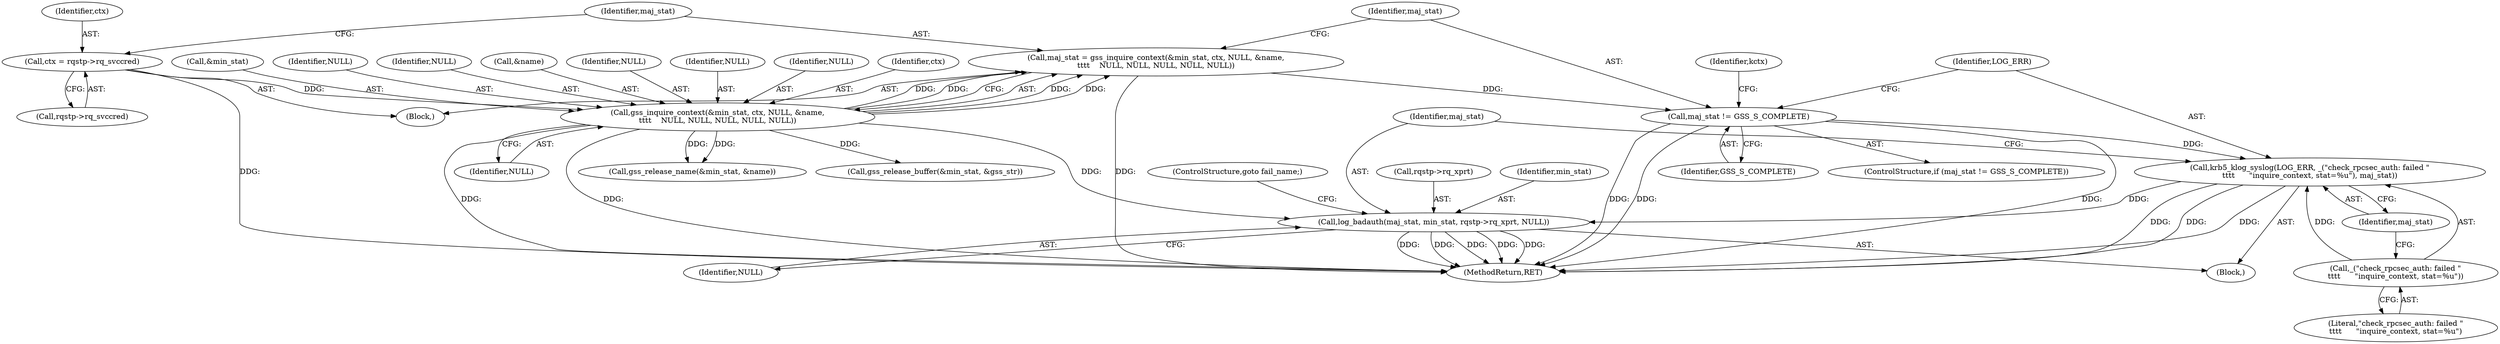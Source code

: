 digraph "0_krb5_6609658db0799053fbef0d7d0aa2f1fd68ef32d8@API" {
"1000161" [label="(Call,krb5_klog_syslog(LOG_ERR, _(\"check_rpcsec_auth: failed \"\n\t\t\t\t      \"inquire_context, stat=%u\"), maj_stat))"];
"1000163" [label="(Call,_(\"check_rpcsec_auth: failed \"\n\t\t\t\t      \"inquire_context, stat=%u\"))"];
"1000157" [label="(Call,maj_stat != GSS_S_COMPLETE)"];
"1000142" [label="(Call,maj_stat = gss_inquire_context(&min_stat, ctx, NULL, &name,\n\t\t\t\t    NULL, NULL, NULL, NULL, NULL))"];
"1000144" [label="(Call,gss_inquire_context(&min_stat, ctx, NULL, &name,\n\t\t\t\t    NULL, NULL, NULL, NULL, NULL))"];
"1000137" [label="(Call,ctx = rqstp->rq_svccred)"];
"1000166" [label="(Call,log_badauth(maj_stat, min_stat, rqstp->rq_xprt, NULL))"];
"1000145" [label="(Call,&min_stat)"];
"1000162" [label="(Identifier,LOG_ERR)"];
"1000155" [label="(Identifier,NULL)"];
"1000151" [label="(Identifier,NULL)"];
"1000160" [label="(Block,)"];
"1000166" [label="(Call,log_badauth(maj_stat, min_stat, rqstp->rq_xprt, NULL))"];
"1000148" [label="(Identifier,NULL)"];
"1000305" [label="(MethodReturn,RET)"];
"1000139" [label="(Call,rqstp->rq_svccred)"];
"1000172" [label="(Identifier,NULL)"];
"1000163" [label="(Call,_(\"check_rpcsec_auth: failed \"\n\t\t\t\t      \"inquire_context, stat=%u\"))"];
"1000143" [label="(Identifier,maj_stat)"];
"1000169" [label="(Call,rqstp->rq_xprt)"];
"1000168" [label="(Identifier,min_stat)"];
"1000149" [label="(Call,&name)"];
"1000153" [label="(Identifier,NULL)"];
"1000154" [label="(Identifier,NULL)"];
"1000152" [label="(Identifier,NULL)"];
"1000173" [label="(ControlStructure,goto fail_name;)"];
"1000137" [label="(Call,ctx = rqstp->rq_svccred)"];
"1000164" [label="(Literal,\"check_rpcsec_auth: failed \"\n\t\t\t\t      \"inquire_context, stat=%u\")"];
"1000156" [label="(ControlStructure,if (maj_stat != GSS_S_COMPLETE))"];
"1000161" [label="(Call,krb5_klog_syslog(LOG_ERR, _(\"check_rpcsec_auth: failed \"\n\t\t\t\t      \"inquire_context, stat=%u\"), maj_stat))"];
"1000175" [label="(Identifier,kctx)"];
"1000138" [label="(Identifier,ctx)"];
"1000167" [label="(Identifier,maj_stat)"];
"1000159" [label="(Identifier,GSS_S_COMPLETE)"];
"1000157" [label="(Call,maj_stat != GSS_S_COMPLETE)"];
"1000103" [label="(Block,)"];
"1000142" [label="(Call,maj_stat = gss_inquire_context(&min_stat, ctx, NULL, &name,\n\t\t\t\t    NULL, NULL, NULL, NULL, NULL))"];
"1000298" [label="(Call,gss_release_name(&min_stat, &name))"];
"1000144" [label="(Call,gss_inquire_context(&min_stat, ctx, NULL, &name,\n\t\t\t\t    NULL, NULL, NULL, NULL, NULL))"];
"1000165" [label="(Identifier,maj_stat)"];
"1000289" [label="(Call,gss_release_buffer(&min_stat, &gss_str))"];
"1000147" [label="(Identifier,ctx)"];
"1000158" [label="(Identifier,maj_stat)"];
"1000161" -> "1000160"  [label="AST: "];
"1000161" -> "1000165"  [label="CFG: "];
"1000162" -> "1000161"  [label="AST: "];
"1000163" -> "1000161"  [label="AST: "];
"1000165" -> "1000161"  [label="AST: "];
"1000167" -> "1000161"  [label="CFG: "];
"1000161" -> "1000305"  [label="DDG: "];
"1000161" -> "1000305"  [label="DDG: "];
"1000161" -> "1000305"  [label="DDG: "];
"1000163" -> "1000161"  [label="DDG: "];
"1000157" -> "1000161"  [label="DDG: "];
"1000161" -> "1000166"  [label="DDG: "];
"1000163" -> "1000164"  [label="CFG: "];
"1000164" -> "1000163"  [label="AST: "];
"1000165" -> "1000163"  [label="CFG: "];
"1000157" -> "1000156"  [label="AST: "];
"1000157" -> "1000159"  [label="CFG: "];
"1000158" -> "1000157"  [label="AST: "];
"1000159" -> "1000157"  [label="AST: "];
"1000162" -> "1000157"  [label="CFG: "];
"1000175" -> "1000157"  [label="CFG: "];
"1000157" -> "1000305"  [label="DDG: "];
"1000157" -> "1000305"  [label="DDG: "];
"1000157" -> "1000305"  [label="DDG: "];
"1000142" -> "1000157"  [label="DDG: "];
"1000142" -> "1000103"  [label="AST: "];
"1000142" -> "1000144"  [label="CFG: "];
"1000143" -> "1000142"  [label="AST: "];
"1000144" -> "1000142"  [label="AST: "];
"1000158" -> "1000142"  [label="CFG: "];
"1000142" -> "1000305"  [label="DDG: "];
"1000144" -> "1000142"  [label="DDG: "];
"1000144" -> "1000142"  [label="DDG: "];
"1000144" -> "1000142"  [label="DDG: "];
"1000144" -> "1000142"  [label="DDG: "];
"1000144" -> "1000155"  [label="CFG: "];
"1000145" -> "1000144"  [label="AST: "];
"1000147" -> "1000144"  [label="AST: "];
"1000148" -> "1000144"  [label="AST: "];
"1000149" -> "1000144"  [label="AST: "];
"1000151" -> "1000144"  [label="AST: "];
"1000152" -> "1000144"  [label="AST: "];
"1000153" -> "1000144"  [label="AST: "];
"1000154" -> "1000144"  [label="AST: "];
"1000155" -> "1000144"  [label="AST: "];
"1000144" -> "1000305"  [label="DDG: "];
"1000144" -> "1000305"  [label="DDG: "];
"1000137" -> "1000144"  [label="DDG: "];
"1000144" -> "1000166"  [label="DDG: "];
"1000144" -> "1000289"  [label="DDG: "];
"1000144" -> "1000298"  [label="DDG: "];
"1000144" -> "1000298"  [label="DDG: "];
"1000137" -> "1000103"  [label="AST: "];
"1000137" -> "1000139"  [label="CFG: "];
"1000138" -> "1000137"  [label="AST: "];
"1000139" -> "1000137"  [label="AST: "];
"1000143" -> "1000137"  [label="CFG: "];
"1000137" -> "1000305"  [label="DDG: "];
"1000166" -> "1000160"  [label="AST: "];
"1000166" -> "1000172"  [label="CFG: "];
"1000167" -> "1000166"  [label="AST: "];
"1000168" -> "1000166"  [label="AST: "];
"1000169" -> "1000166"  [label="AST: "];
"1000172" -> "1000166"  [label="AST: "];
"1000173" -> "1000166"  [label="CFG: "];
"1000166" -> "1000305"  [label="DDG: "];
"1000166" -> "1000305"  [label="DDG: "];
"1000166" -> "1000305"  [label="DDG: "];
"1000166" -> "1000305"  [label="DDG: "];
"1000166" -> "1000305"  [label="DDG: "];
}
